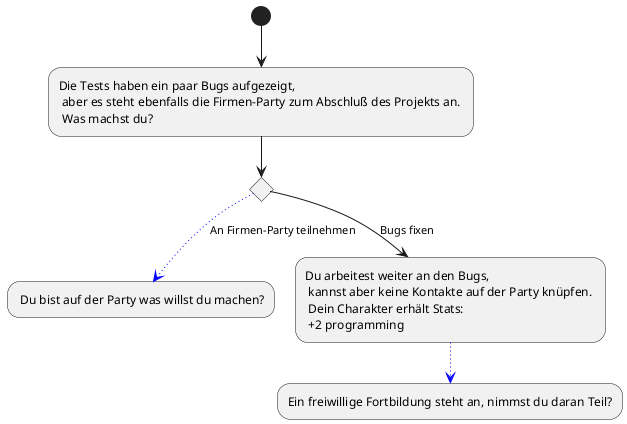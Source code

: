 @startuml
(*) --> "Die Tests haben ein paar Bugs aufgezeigt, \n aber es steht ebenfalls die Firmen-Party zum Abschluß des Projekts an. \n Was machst du?"
if "" then 
-[#blue,dotted]-> [An Firmen-Party teilnehmen] " Du bist auf der Party was willst du machen?"
else 
--> [Bugs fixen] "Du arbeitest weiter an den Bugs, \n kannst aber keine Kontakte auf der Party knüpfen. \n Dein Charakter erhält Stats: \n +2 programming"
-[#blue,dotted]-> "Ein freiwillige Fortbildung steht an, nimmst du daran Teil?"

@enduml